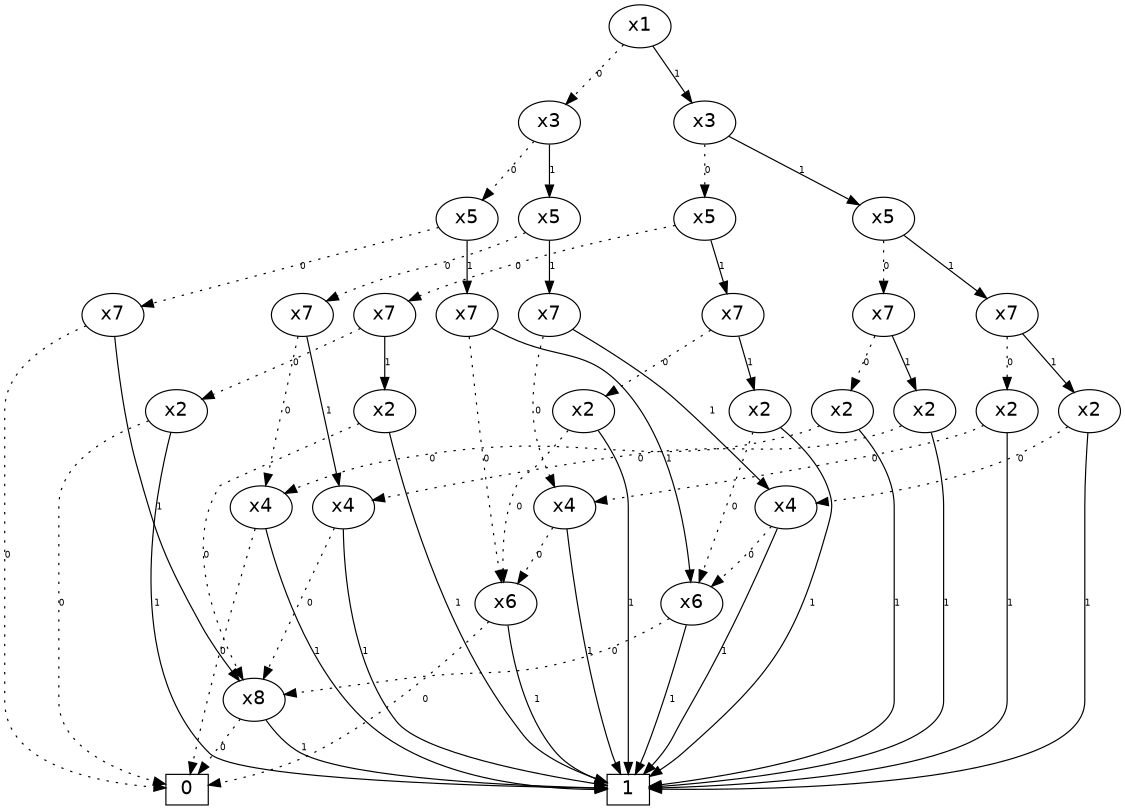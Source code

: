 digraph BDD {
size="7.5,10";

{ rank=same;
183 [fontname="Helvetica",fontsize="16",height="0.3",width="0.5",color=black,style=unfilled,label="x1"];
}

{ rank=same;
133 [fontname="Helvetica",fontsize="16",height="0.3",width="0.5",color=black,style=unfilled,label="x3"];
181 [fontname="Helvetica",fontsize="16",height="0.3",width="0.5",color=black,style=unfilled,label="x3"];
}

{ rank=same;
100 [fontname="Helvetica",fontsize="16",height="0.3",width="0.5",color=black,style=unfilled,label="x5"];
129 [fontname="Helvetica",fontsize="16",height="0.3",width="0.5",color=black,style=unfilled,label="x5"];
180 [fontname="Helvetica",fontsize="16",height="0.3",width="0.5",color=black,style=unfilled,label="x5"];
174 [fontname="Helvetica",fontsize="16",height="0.3",width="0.5",color=black,style=unfilled,label="x5"];
}

{ rank=same;
74 [fontname="Helvetica",fontsize="16",height="0.3",width="0.5",color=black,style=unfilled,label="x7"];
94 [fontname="Helvetica",fontsize="16",height="0.3",width="0.5",color=black,style=unfilled,label="x7"];
128 [fontname="Helvetica",fontsize="16",height="0.3",width="0.5",color=black,style=unfilled,label="x7"];
126 [fontname="Helvetica",fontsize="16",height="0.3",width="0.5",color=black,style=unfilled,label="x7"];
179 [fontname="Helvetica",fontsize="16",height="0.3",width="0.5",color=black,style=unfilled,label="x7"];
177 [fontname="Helvetica",fontsize="16",height="0.3",width="0.5",color=black,style=unfilled,label="x7"];
173 [fontname="Helvetica",fontsize="16",height="0.3",width="0.5",color=black,style=unfilled,label="x7"];
170 [fontname="Helvetica",fontsize="16",height="0.3",width="0.5",color=black,style=unfilled,label="x7"];
}

{ rank=same;
22 [fontname="Helvetica",fontsize="16",height="0.3",width="0.5",color=black,style=unfilled,label="x2"];
178 [fontname="Helvetica",fontsize="16",height="0.3",width="0.5",color=black,style=unfilled,label="x2"];
176 [fontname="Helvetica",fontsize="16",height="0.3",width="0.5",color=black,style=unfilled,label="x2"];
175 [fontname="Helvetica",fontsize="16",height="0.3",width="0.5",color=black,style=unfilled,label="x2"];
172 [fontname="Helvetica",fontsize="16",height="0.3",width="0.5",color=black,style=unfilled,label="x2"];
171 [fontname="Helvetica",fontsize="16",height="0.3",width="0.5",color=black,style=unfilled,label="x2"];
169 [fontname="Helvetica",fontsize="16",height="0.3",width="0.5",color=black,style=unfilled,label="x2"];
168 [fontname="Helvetica",fontsize="16",height="0.3",width="0.5",color=black,style=unfilled,label="x2"];
}

{ rank=same;
23 [fontname="Helvetica",fontsize="16",height="0.3",width="0.5",color=black,style=unfilled,label="x4"];
127 [fontname="Helvetica",fontsize="16",height="0.3",width="0.5",color=black,style=unfilled,label="x4"];
125 [fontname="Helvetica",fontsize="16",height="0.3",width="0.5",color=black,style=unfilled,label="x4"];
124 [fontname="Helvetica",fontsize="16",height="0.3",width="0.5",color=black,style=unfilled,label="x4"];
}

{ rank=same;
29 [fontname="Helvetica",fontsize="16",height="0.3",width="0.5",color=black,style=unfilled,label="x6"];
93 [fontname="Helvetica",fontsize="16",height="0.3",width="0.5",color=black,style=unfilled,label="x6"];
}

{ rank=same;
30 [fontname="Helvetica",fontsize="16",height="0.3",width="0.5",color=black,style=unfilled,label="x8"];
}


{ rank=same;
1 [fontname="Helvetica",fontsize="16",height="0.3",width="0.5",color=black,style=unfilled,shape=box,label="1"];

0 [fontname="Helvetica",fontsize="16",height="0.3",width="0.5",color=black,style=unfilled,shape=box,label="0"];

}


183 -> 133 [arrowsize="1.0",fontname="Helvetica",fontsize="8",label="0",style=dotted]
183 -> 181 [arrowsize="1.0",fontname="Helvetica",fontsize="8",label="1",style=solid]

133 -> 100 [arrowsize="1.0",fontname="Helvetica",fontsize="8",label="0",style=dotted]
133 -> 129 [arrowsize="1.0",fontname="Helvetica",fontsize="8",label="1",style=solid]

181 -> 180 [arrowsize="1.0",fontname="Helvetica",fontsize="8",label="0",style=dotted]
181 -> 174 [arrowsize="1.0",fontname="Helvetica",fontsize="8",label="1",style=solid]

100 -> 74 [arrowsize="1.0",fontname="Helvetica",fontsize="8",label="0",style=dotted]
100 -> 94 [arrowsize="1.0",fontname="Helvetica",fontsize="8",label="1",style=solid]

129 -> 128 [arrowsize="1.0",fontname="Helvetica",fontsize="8",label="0",style=dotted]
129 -> 126 [arrowsize="1.0",fontname="Helvetica",fontsize="8",label="1",style=solid]

180 -> 179 [arrowsize="1.0",fontname="Helvetica",fontsize="8",label="0",style=dotted]
180 -> 177 [arrowsize="1.0",fontname="Helvetica",fontsize="8",label="1",style=solid]

174 -> 173 [arrowsize="1.0",fontname="Helvetica",fontsize="8",label="0",style=dotted]
174 -> 170 [arrowsize="1.0",fontname="Helvetica",fontsize="8",label="1",style=solid]

74 -> 0 [arrowsize="1.0",fontname="Helvetica",fontsize="8",label="0",style=dotted]
74 -> 30 [arrowsize="1.0",fontname="Helvetica",fontsize="8",label="1",style=solid]

94 -> 29 [arrowsize="1.0",fontname="Helvetica",fontsize="8",label="0",style=dotted]
94 -> 93 [arrowsize="1.0",fontname="Helvetica",fontsize="8",label="1",style=solid]

128 -> 23 [arrowsize="1.0",fontname="Helvetica",fontsize="8",label="0",style=dotted]
128 -> 127 [arrowsize="1.0",fontname="Helvetica",fontsize="8",label="1",style=solid]

126 -> 125 [arrowsize="1.0",fontname="Helvetica",fontsize="8",label="0",style=dotted]
126 -> 124 [arrowsize="1.0",fontname="Helvetica",fontsize="8",label="1",style=solid]

179 -> 22 [arrowsize="1.0",fontname="Helvetica",fontsize="8",label="0",style=dotted]
179 -> 178 [arrowsize="1.0",fontname="Helvetica",fontsize="8",label="1",style=solid]

177 -> 176 [arrowsize="1.0",fontname="Helvetica",fontsize="8",label="0",style=dotted]
177 -> 175 [arrowsize="1.0",fontname="Helvetica",fontsize="8",label="1",style=solid]

173 -> 172 [arrowsize="1.0",fontname="Helvetica",fontsize="8",label="0",style=dotted]
173 -> 171 [arrowsize="1.0",fontname="Helvetica",fontsize="8",label="1",style=solid]

170 -> 169 [arrowsize="1.0",fontname="Helvetica",fontsize="8",label="0",style=dotted]
170 -> 168 [arrowsize="1.0",fontname="Helvetica",fontsize="8",label="1",style=solid]

22 -> 0 [arrowsize="1.0",fontname="Helvetica",fontsize="8",label="0",style=dotted]
22 -> 1 [arrowsize="1.0",fontname="Helvetica",fontsize="8",label="1",style=solid]

178 -> 30 [arrowsize="1.0",fontname="Helvetica",fontsize="8",label="0",style=dotted]
178 -> 1 [arrowsize="1.0",fontname="Helvetica",fontsize="8",label="1",style=solid]

176 -> 29 [arrowsize="1.0",fontname="Helvetica",fontsize="8",label="0",style=dotted]
176 -> 1 [arrowsize="1.0",fontname="Helvetica",fontsize="8",label="1",style=solid]

175 -> 93 [arrowsize="1.0",fontname="Helvetica",fontsize="8",label="0",style=dotted]
175 -> 1 [arrowsize="1.0",fontname="Helvetica",fontsize="8",label="1",style=solid]

172 -> 23 [arrowsize="1.0",fontname="Helvetica",fontsize="8",label="0",style=dotted]
172 -> 1 [arrowsize="1.0",fontname="Helvetica",fontsize="8",label="1",style=solid]

171 -> 127 [arrowsize="1.0",fontname="Helvetica",fontsize="8",label="0",style=dotted]
171 -> 1 [arrowsize="1.0",fontname="Helvetica",fontsize="8",label="1",style=solid]

169 -> 125 [arrowsize="1.0",fontname="Helvetica",fontsize="8",label="0",style=dotted]
169 -> 1 [arrowsize="1.0",fontname="Helvetica",fontsize="8",label="1",style=solid]

168 -> 124 [arrowsize="1.0",fontname="Helvetica",fontsize="8",label="0",style=dotted]
168 -> 1 [arrowsize="1.0",fontname="Helvetica",fontsize="8",label="1",style=solid]

23 -> 0 [arrowsize="1.0",fontname="Helvetica",fontsize="8",label="0",style=dotted]
23 -> 1 [arrowsize="1.0",fontname="Helvetica",fontsize="8",label="1",style=solid]

127 -> 30 [arrowsize="1.0",fontname="Helvetica",fontsize="8",label="0",style=dotted]
127 -> 1 [arrowsize="1.0",fontname="Helvetica",fontsize="8",label="1",style=solid]

125 -> 29 [arrowsize="1.0",fontname="Helvetica",fontsize="8",label="0",style=dotted]
125 -> 1 [arrowsize="1.0",fontname="Helvetica",fontsize="8",label="1",style=solid]

124 -> 93 [arrowsize="1.0",fontname="Helvetica",fontsize="8",label="0",style=dotted]
124 -> 1 [arrowsize="1.0",fontname="Helvetica",fontsize="8",label="1",style=solid]

29 -> 0 [arrowsize="1.0",fontname="Helvetica",fontsize="8",label="0",style=dotted]
29 -> 1 [arrowsize="1.0",fontname="Helvetica",fontsize="8",label="1",style=solid]

93 -> 30 [arrowsize="1.0",fontname="Helvetica",fontsize="8",label="0",style=dotted]
93 -> 1 [arrowsize="1.0",fontname="Helvetica",fontsize="8",label="1",style=solid]

30 -> 0 [arrowsize="1.0",fontname="Helvetica",fontsize="8",label="0",style=dotted]
30 -> 1 [arrowsize="1.0",fontname="Helvetica",fontsize="8",label="1",style=solid]

}
